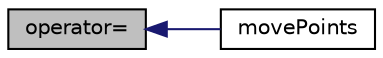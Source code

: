 digraph "operator="
{
  bgcolor="transparent";
  edge [fontname="Helvetica",fontsize="10",labelfontname="Helvetica",labelfontsize="10"];
  node [fontname="Helvetica",fontsize="10",shape=record];
  rankdir="LR";
  Node754 [label="operator=",height=0.2,width=0.4,color="black", fillcolor="grey75", style="filled", fontcolor="black"];
  Node754 -> Node755 [dir="back",color="midnightblue",fontsize="10",style="solid",fontname="Helvetica"];
  Node755 [label="movePoints",height=0.2,width=0.4,color="black",URL="$a28669.html#a4f4641dc74ec51790ec531fdc4698df5",tooltip="Correct patch after moving points. "];
}
